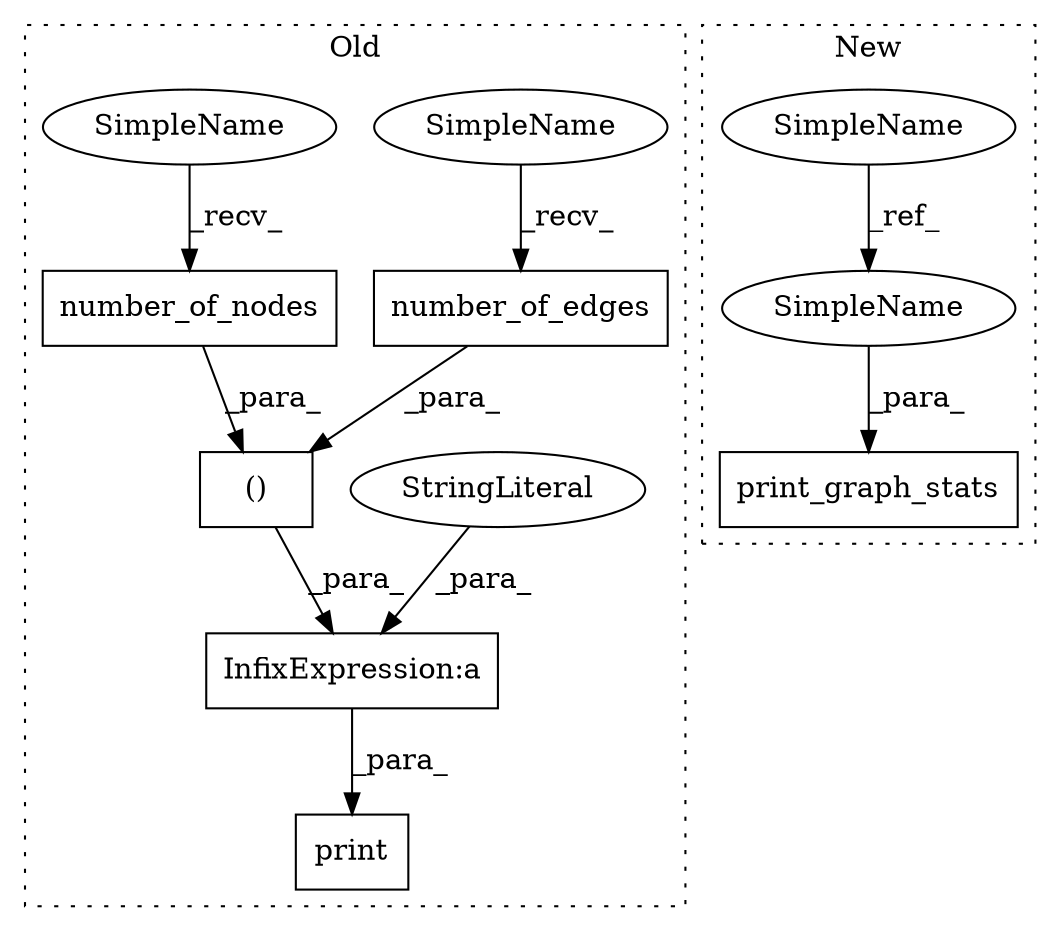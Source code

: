 digraph G {
subgraph cluster0 {
1 [label="number_of_nodes" a="32" s="3712" l="17" shape="box"];
4 [label="number_of_edges" a="32" s="3744" l="17" shape="box"];
5 [label="()" a="106" s="3710" l="51" shape="box"];
6 [label="InfixExpression:a" a="27" s="3700" l="10" shape="box"];
7 [label="print" a="32" s="3664,3761" l="6,2" shape="box"];
8 [label="StringLiteral" a="45" s="3670" l="30" shape="ellipse"];
10 [label="SimpleName" a="42" s="3742" l="1" shape="ellipse"];
11 [label="SimpleName" a="42" s="3710" l="1" shape="ellipse"];
label = "Old";
style="dotted";
}
subgraph cluster1 {
2 [label="print_graph_stats" a="32" s="3871,3890" l="18,1" shape="box"];
3 [label="SimpleName" a="42" s="3799" l="1" shape="ellipse"];
9 [label="SimpleName" a="42" s="3889" l="1" shape="ellipse"];
label = "New";
style="dotted";
}
1 -> 5 [label="_para_"];
3 -> 9 [label="_ref_"];
4 -> 5 [label="_para_"];
5 -> 6 [label="_para_"];
6 -> 7 [label="_para_"];
8 -> 6 [label="_para_"];
9 -> 2 [label="_para_"];
10 -> 4 [label="_recv_"];
11 -> 1 [label="_recv_"];
}